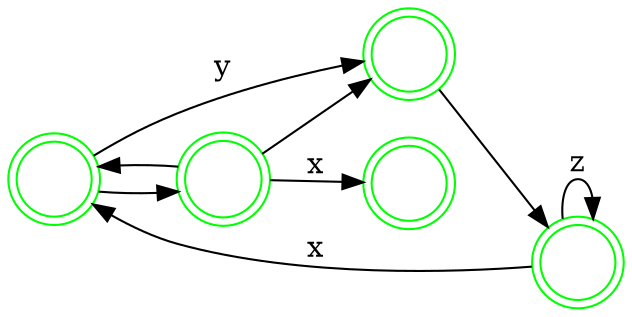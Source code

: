 digraph {
  rankdir=LR;
  node [shape = doublecircle,
  		fontcolor=white,
  		color = green,
  		peripheries = 2]; B C;
  node [shape = circle];
  A;
  A -> A[label=z];
  A -> B[label=x];
  B -> C[label=y];
  C -> A;
  B -> D;
  D -> {B; C}
  D -> E[label=x];
}